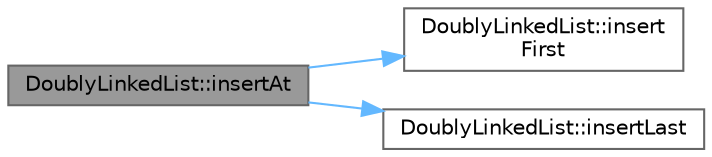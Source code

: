 digraph "DoublyLinkedList::insertAt"
{
 // INTERACTIVE_SVG=YES
 // LATEX_PDF_SIZE
  bgcolor="transparent";
  edge [fontname=Helvetica,fontsize=10,labelfontname=Helvetica,labelfontsize=10];
  node [fontname=Helvetica,fontsize=10,shape=box,height=0.2,width=0.4];
  rankdir="LR";
  Node1 [id="Node000001",label="DoublyLinkedList::insertAt",height=0.2,width=0.4,color="gray40", fillcolor="grey60", style="filled", fontcolor="black",tooltip=" "];
  Node1 -> Node2 [id="edge1_Node000001_Node000002",color="steelblue1",style="solid",tooltip=" "];
  Node2 [id="Node000002",label="DoublyLinkedList::insert\lFirst",height=0.2,width=0.4,color="grey40", fillcolor="white", style="filled",URL="$class_doubly_linked_list.html#a3a0c6f19995c0cb52ff1df3cf56e1bc0",tooltip=" "];
  Node1 -> Node3 [id="edge2_Node000001_Node000003",color="steelblue1",style="solid",tooltip=" "];
  Node3 [id="Node000003",label="DoublyLinkedList::insertLast",height=0.2,width=0.4,color="grey40", fillcolor="white", style="filled",URL="$class_doubly_linked_list.html#ad6598776a4fc757d6fcb9dea5917eea5",tooltip=" "];
}
